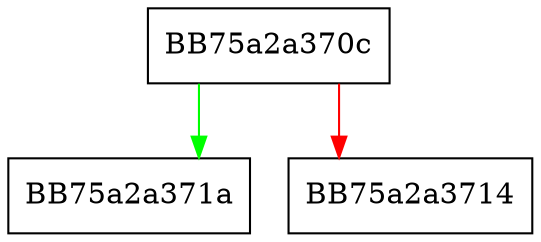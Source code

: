 digraph sqlite3VdbeSerialTypeLen {
  node [shape="box"];
  graph [splines=ortho];
  BB75a2a370c -> BB75a2a371a [color="green"];
  BB75a2a370c -> BB75a2a3714 [color="red"];
}